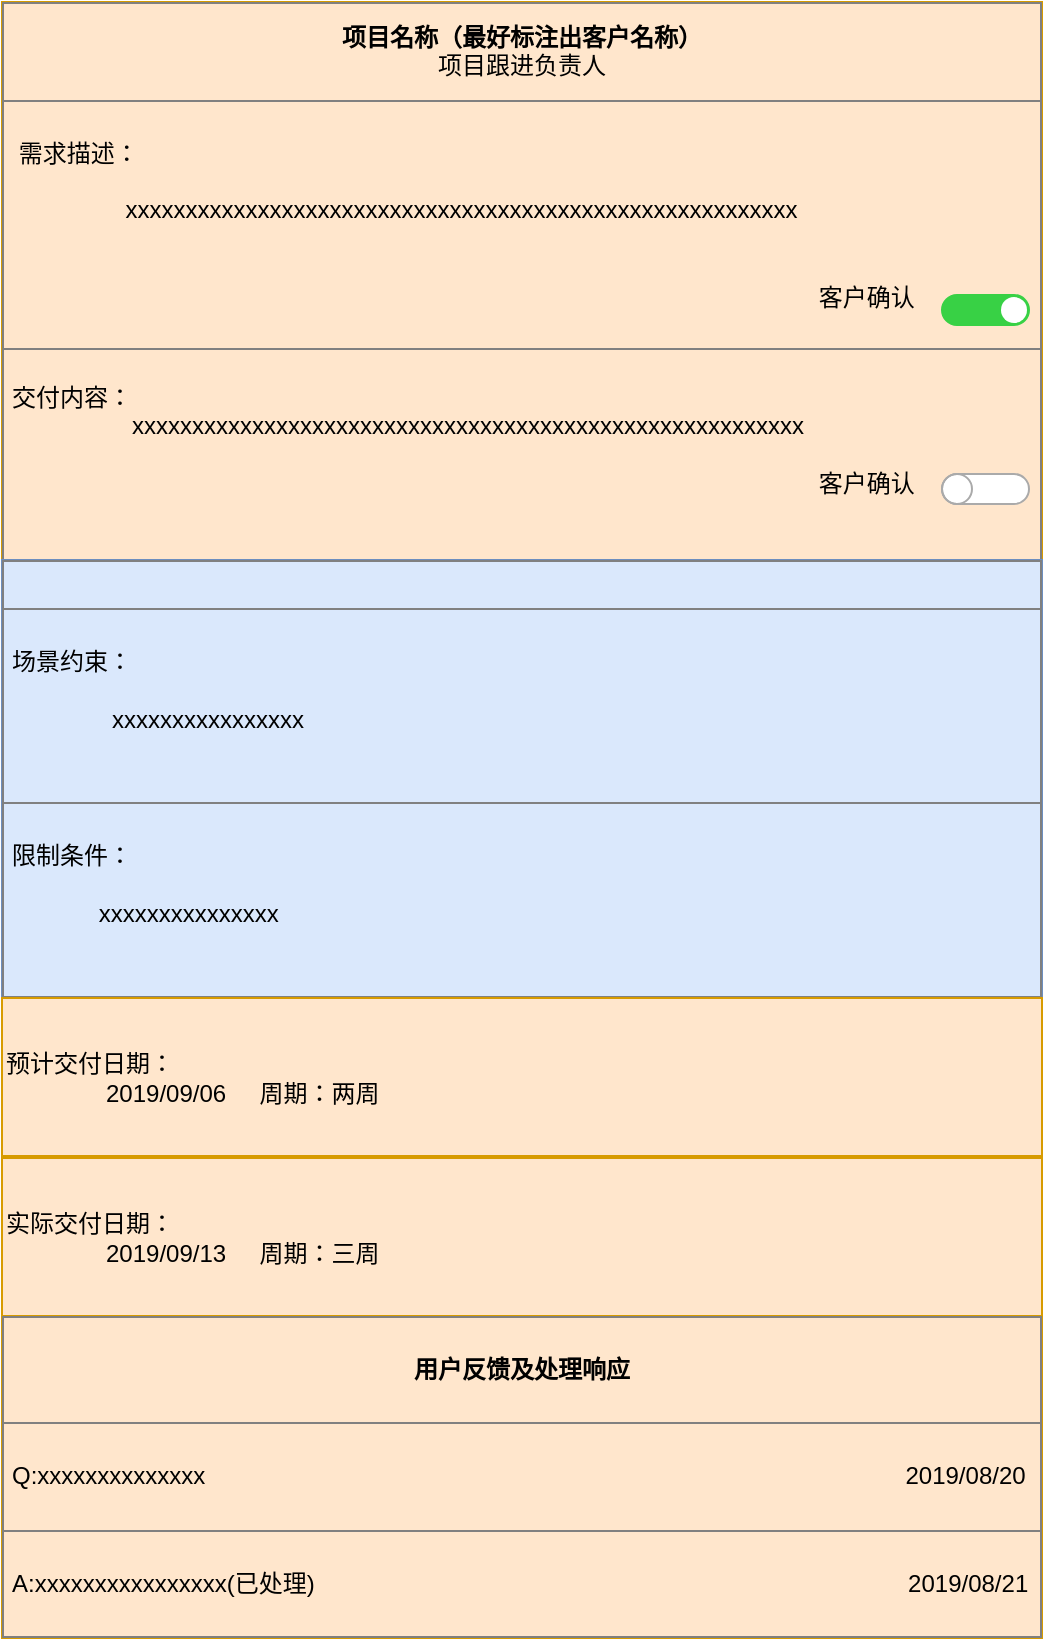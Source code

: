 <mxfile pages="1" version="11.1.5" type="github"><diagram id="tcLO9lV1xIDdPTv4nz1Y" name="Page-1"><mxGraphModel dx="1422" dy="715" grid="1" gridSize="10" guides="1" tooltips="1" connect="1" arrows="1" fold="1" page="1" pageScale="1" pageWidth="827" pageHeight="1169" math="0" shadow="0"><root><mxCell id="0"/><mxCell id="1" parent="0"/><mxCell id="CPA-RWp-JXWt0zTFLIs2-1" value="&lt;table border=&quot;1&quot; width=&quot;100%&quot; cellpadding=&quot;4&quot; style=&quot;width: 100% ; height: 100% ; border-collapse: collapse&quot;&gt;&lt;tbody&gt;&lt;tr&gt;&lt;th align=&quot;center&quot;&gt;项目名称（最好标注出客户名称）&lt;br&gt;&lt;span style=&quot;font-weight: normal&quot;&gt;项目跟进负责人&lt;/span&gt;&lt;/th&gt;&lt;/tr&gt;&lt;tr&gt;&lt;td align=&quot;center&quot;&gt;&lt;div style=&quot;text-align: left&quot;&gt;&amp;nbsp;需求描述：&amp;nbsp;&amp;nbsp;&lt;/div&gt;&lt;div style=&quot;text-align: left&quot;&gt;&amp;nbsp; &amp;nbsp; &amp;nbsp; &amp;nbsp; &amp;nbsp; &amp;nbsp; &amp;nbsp; &amp;nbsp; &amp;nbsp; &amp;nbsp; &amp;nbsp; &amp;nbsp; &amp;nbsp; &amp;nbsp; &amp;nbsp; &amp;nbsp; &amp;nbsp; &amp;nbsp; &amp;nbsp; &amp;nbsp; &amp;nbsp; &amp;nbsp; &amp;nbsp; &amp;nbsp; &amp;nbsp; &amp;nbsp; &amp;nbsp; &amp;nbsp; &amp;nbsp; &amp;nbsp; &amp;nbsp; &amp;nbsp; &amp;nbsp; &amp;nbsp; &amp;nbsp; &amp;nbsp; &amp;nbsp; &amp;nbsp; &amp;nbsp; &amp;nbsp; &amp;nbsp; &amp;nbsp; &amp;nbsp; &amp;nbsp; &amp;nbsp; &amp;nbsp; &amp;nbsp; &amp;nbsp; &amp;nbsp; &amp;nbsp; &amp;nbsp; &amp;nbsp; &amp;nbsp; &amp;nbsp; &amp;nbsp; &amp;nbsp; &amp;nbsp; &amp;nbsp; &amp;nbsp; &amp;nbsp; &amp;nbsp;&amp;nbsp;&lt;/div&gt;&lt;div style=&quot;text-align: left&quot;&gt;&amp;nbsp; &amp;nbsp; &amp;nbsp; &amp;nbsp; &amp;nbsp; &amp;nbsp; &amp;nbsp; &amp;nbsp; &amp;nbsp;&lt;span&gt;xxxxxxxxxxxxxx&lt;/span&gt;&lt;span&gt;xxxxxxxxxxxxxx&lt;/span&gt;&lt;span&gt;xxxxxxxxxxxxxx&lt;/span&gt;&lt;span&gt;xxxxxxxxxxxxxx&lt;/span&gt;&lt;/div&gt;&lt;div style=&quot;text-align: left&quot;&gt;&lt;br&gt;&lt;/div&gt;&lt;div style=&quot;text-align: left&quot;&gt;&amp;nbsp; &amp;nbsp; &amp;nbsp; &amp;nbsp; &amp;nbsp; &amp;nbsp; &amp;nbsp; &amp;nbsp; &amp;nbsp; &amp;nbsp; &amp;nbsp; &amp;nbsp; &amp;nbsp; &amp;nbsp; &amp;nbsp; &amp;nbsp; &amp;nbsp; &amp;nbsp; &amp;nbsp; &amp;nbsp; &amp;nbsp; &amp;nbsp; &amp;nbsp; &amp;nbsp; &amp;nbsp; &amp;nbsp; &amp;nbsp; &amp;nbsp; &amp;nbsp; &amp;nbsp; &amp;nbsp; &amp;nbsp; &amp;nbsp; &amp;nbsp; &amp;nbsp; &amp;nbsp; &amp;nbsp; &amp;nbsp; &amp;nbsp; &amp;nbsp; &amp;nbsp; &amp;nbsp; &amp;nbsp; &amp;nbsp; &amp;nbsp; &amp;nbsp; &amp;nbsp; &amp;nbsp; &amp;nbsp; &amp;nbsp; &amp;nbsp; &amp;nbsp; &amp;nbsp; &amp;nbsp; &amp;nbsp; &amp;nbsp; &amp;nbsp; &amp;nbsp; &amp;nbsp; &amp;nbsp; &amp;nbsp;&lt;/div&gt;&lt;div style=&quot;text-align: left&quot;&gt;&amp;nbsp; &amp;nbsp; &amp;nbsp; &amp;nbsp; &amp;nbsp; &amp;nbsp; &amp;nbsp; &amp;nbsp; &amp;nbsp; &amp;nbsp; &amp;nbsp; &amp;nbsp; &amp;nbsp; &amp;nbsp; &amp;nbsp; &amp;nbsp; &amp;nbsp; &amp;nbsp; &amp;nbsp; &amp;nbsp; &amp;nbsp; &amp;nbsp; &amp;nbsp; &amp;nbsp; &amp;nbsp; &amp;nbsp; &amp;nbsp; &amp;nbsp; &amp;nbsp; &amp;nbsp; &amp;nbsp; &amp;nbsp; &amp;nbsp; &amp;nbsp; &amp;nbsp; &amp;nbsp; &amp;nbsp; &amp;nbsp; &amp;nbsp; &amp;nbsp; &amp;nbsp; &amp;nbsp; &amp;nbsp; &amp;nbsp; &amp;nbsp; &amp;nbsp; &amp;nbsp; &amp;nbsp; &amp;nbsp; &amp;nbsp; &amp;nbsp; &amp;nbsp; &amp;nbsp; &amp;nbsp; &amp;nbsp; &amp;nbsp; &amp;nbsp; &amp;nbsp; &amp;nbsp; &amp;nbsp; &amp;nbsp;客户确认&lt;/div&gt;&lt;/td&gt;&lt;/tr&gt;&lt;tr&gt;&lt;td align=&quot;center&quot; style=&quot;text-align: left&quot;&gt;交付内容：&lt;br&gt;&amp;nbsp; &amp;nbsp; &amp;nbsp; &amp;nbsp; &amp;nbsp; &amp;nbsp; &amp;nbsp; &amp;nbsp; &amp;nbsp; &lt;span&gt;xxxxxxxxxxxxxx&lt;/span&gt;&lt;span&gt;xxxxxxxxxxxxxx&lt;/span&gt;&lt;span&gt;xxxxxxxxxxxxxx&lt;/span&gt;&lt;span&gt;xxxxxxxxxxxxxx&lt;br&gt;&lt;br&gt;&amp;nbsp; &amp;nbsp; &amp;nbsp; &amp;nbsp; &amp;nbsp; &amp;nbsp; &amp;nbsp; &amp;nbsp; &amp;nbsp; &amp;nbsp; &amp;nbsp; &amp;nbsp; &amp;nbsp; &amp;nbsp; &amp;nbsp; &amp;nbsp; &amp;nbsp; &amp;nbsp; &amp;nbsp; &amp;nbsp; &amp;nbsp; &amp;nbsp; &amp;nbsp; &amp;nbsp; &amp;nbsp; &amp;nbsp; &amp;nbsp; &amp;nbsp; &amp;nbsp; &amp;nbsp; &amp;nbsp; &amp;nbsp; &amp;nbsp; &amp;nbsp; &amp;nbsp; &amp;nbsp; &amp;nbsp; &amp;nbsp; &amp;nbsp; &amp;nbsp; &amp;nbsp; &amp;nbsp; &amp;nbsp; &amp;nbsp; &amp;nbsp; &amp;nbsp; &amp;nbsp; &amp;nbsp; &amp;nbsp; &amp;nbsp; &amp;nbsp; &amp;nbsp; &amp;nbsp; &amp;nbsp; &amp;nbsp; &amp;nbsp; &amp;nbsp; &amp;nbsp; &amp;nbsp; &amp;nbsp; &amp;nbsp;客户确认&lt;br&gt;&lt;/span&gt;&lt;div&gt;&lt;br&gt;&lt;/div&gt;&lt;/td&gt;&lt;/tr&gt;&lt;/tbody&gt;&lt;/table&gt;" style="text;html=1;strokeColor=#d79b00;fillColor=#ffe6cc;overflow=fill;" parent="1" vertex="1"><mxGeometry x="120" y="40" width="520" height="280" as="geometry"/></mxCell><mxCell id="mLh1BeBYxtiT7sGGkog--2" value="" style="html=1;verticalLabelPosition=bottom;labelBackgroundColor=#ffffff;verticalAlign=top;shadow=0;dashed=0;strokeWidth=1;shape=mxgraph.ios7ui.onOffButton;buttonState=on;strokeColor=#38D145;strokeColor2=#aaaaaa;fillColor=#38D145;fillColor2=#ffffff;" vertex="1" parent="1"><mxGeometry x="590" y="186.5" width="43.5" height="15" as="geometry"/></mxCell><mxCell id="mLh1BeBYxtiT7sGGkog--3" value="" style="html=1;verticalLabelPosition=bottom;labelBackgroundColor=#ffffff;verticalAlign=top;shadow=0;dashed=0;strokeWidth=1;shape=mxgraph.ios7ui.onOffButton;buttonState=off;strokeColor=#38D145;strokeColor2=#aaaaaa;fillColor=#38D145;fillColor2=#ffffff;" vertex="1" parent="1"><mxGeometry x="590" y="276" width="43.5" height="15" as="geometry"/></mxCell><mxCell id="mLh1BeBYxtiT7sGGkog--6" value="&lt;table border=&quot;1&quot; width=&quot;100%&quot; cellpadding=&quot;4&quot; style=&quot;width: 100% ; height: 100% ; border-collapse: collapse&quot;&gt;&lt;tbody&gt;&lt;tr&gt;&lt;th align=&quot;center&quot;&gt;&lt;br&gt;&lt;/th&gt;&lt;/tr&gt;&lt;tr&gt;&lt;td align=&quot;center&quot; style=&quot;text-align: left&quot;&gt;&lt;br&gt;场景约束：&lt;br&gt;&lt;br&gt;&amp;nbsp; &amp;nbsp; &amp;nbsp; &amp;nbsp; &amp;nbsp; &amp;nbsp; &amp;nbsp; &amp;nbsp;xxxxxxxxxxxxxxxx&lt;br&gt;&lt;br&gt;&lt;br&gt;&lt;/td&gt;&lt;/tr&gt;&lt;tr&gt;&lt;td align=&quot;center&quot; style=&quot;text-align: left&quot;&gt;&lt;br&gt;限制条件：&lt;br&gt;&amp;nbsp; &amp;nbsp; &amp;nbsp; &amp;nbsp; &amp;nbsp; &amp;nbsp; &amp;nbsp; &lt;br&gt;&amp;nbsp; &amp;nbsp; &amp;nbsp; &amp;nbsp; &amp;nbsp; &amp;nbsp; &amp;nbsp;xxxxxxxxxxxxxxx&lt;br&gt;&lt;br&gt;&lt;br&gt;&lt;/td&gt;&lt;/tr&gt;&lt;/tbody&gt;&lt;/table&gt;" style="text;html=1;strokeColor=#6c8ebf;fillColor=#dae8fc;overflow=fill;" vertex="1" parent="1"><mxGeometry x="120" y="319" width="520" height="219" as="geometry"/></mxCell><mxCell id="mLh1BeBYxtiT7sGGkog--10" value="预计交付日期：&lt;br&gt;&amp;nbsp; &amp;nbsp; &amp;nbsp; &amp;nbsp; &amp;nbsp; &amp;nbsp; &amp;nbsp; &amp;nbsp;2019/09/06&amp;nbsp; &amp;nbsp; &amp;nbsp;周期：两周" style="rounded=0;whiteSpace=wrap;html=1;align=left;fillColor=#ffe6cc;strokeColor=#d79b00;" vertex="1" parent="1"><mxGeometry x="120" y="538" width="520" height="79" as="geometry"/></mxCell><mxCell id="mLh1BeBYxtiT7sGGkog--11" value="实际交付日期：&lt;br&gt;&amp;nbsp; &amp;nbsp; &amp;nbsp; &amp;nbsp; &amp;nbsp; &amp;nbsp; &amp;nbsp; &amp;nbsp;2019/09/13&amp;nbsp; &amp;nbsp; &amp;nbsp;周期：三周" style="rounded=0;whiteSpace=wrap;html=1;align=left;fillColor=#ffe6cc;strokeColor=#d79b00;" vertex="1" parent="1"><mxGeometry x="120" y="618" width="520" height="79" as="geometry"/></mxCell><mxCell id="mLh1BeBYxtiT7sGGkog--12" value="&lt;table border=&quot;1&quot; width=&quot;100%&quot; cellpadding=&quot;4&quot; style=&quot;width: 100% ; height: 100% ; border-collapse: collapse&quot;&gt;&lt;tbody&gt;&lt;tr&gt;&lt;th align=&quot;center&quot;&gt;用户反馈及处理响应&lt;/th&gt;&lt;/tr&gt;&lt;tr&gt;&lt;td align=&quot;center&quot; style=&quot;text-align: left&quot;&gt;Q:xxxxxxxxxxxxxx&amp;nbsp; &amp;nbsp; &amp;nbsp; &amp;nbsp; &amp;nbsp; &amp;nbsp; &amp;nbsp; &amp;nbsp; &amp;nbsp; &amp;nbsp; &amp;nbsp; &amp;nbsp; &amp;nbsp; &amp;nbsp; &amp;nbsp; &amp;nbsp; &amp;nbsp; &amp;nbsp; &amp;nbsp; &amp;nbsp; &amp;nbsp; &amp;nbsp; &amp;nbsp; &amp;nbsp; &amp;nbsp; &amp;nbsp; &amp;nbsp; &amp;nbsp; &amp;nbsp; &amp;nbsp; &amp;nbsp; &amp;nbsp; &amp;nbsp; &amp;nbsp; &amp;nbsp; &amp;nbsp; &amp;nbsp; &amp;nbsp; &amp;nbsp; &amp;nbsp; &amp;nbsp; &amp;nbsp; &amp;nbsp; &amp;nbsp; &amp;nbsp; &amp;nbsp; &amp;nbsp; &amp;nbsp; &amp;nbsp; &amp;nbsp; &amp;nbsp; &amp;nbsp; &amp;nbsp;2019/08/20&lt;br&gt;&lt;/td&gt;&lt;/tr&gt;&lt;tr&gt;&lt;td align=&quot;center&quot; style=&quot;text-align: left&quot;&gt;A:xxxxxxxxxxxxxxxx(已处理)&amp;nbsp; &amp;nbsp; &amp;nbsp; &amp;nbsp; &amp;nbsp; &amp;nbsp; &amp;nbsp; &amp;nbsp; &amp;nbsp; &amp;nbsp; &amp;nbsp; &amp;nbsp; &amp;nbsp; &amp;nbsp; &amp;nbsp; &amp;nbsp; &amp;nbsp; &amp;nbsp; &amp;nbsp; &amp;nbsp; &amp;nbsp; &amp;nbsp; &amp;nbsp; &amp;nbsp; &amp;nbsp; &amp;nbsp; &amp;nbsp; &amp;nbsp; &amp;nbsp; &amp;nbsp; &amp;nbsp; &amp;nbsp; &amp;nbsp; &amp;nbsp; &amp;nbsp; &amp;nbsp; &amp;nbsp; &amp;nbsp; &amp;nbsp; &amp;nbsp; &amp;nbsp; &amp;nbsp; &amp;nbsp; &amp;nbsp; &amp;nbsp;2019/08/21&lt;/td&gt;&lt;/tr&gt;&lt;/tbody&gt;&lt;/table&gt;" style="text;html=1;strokeColor=#d79b00;fillColor=#ffe6cc;overflow=fill;" vertex="1" parent="1"><mxGeometry x="120" y="697" width="520" height="161" as="geometry"/></mxCell></root></mxGraphModel></diagram></mxfile>